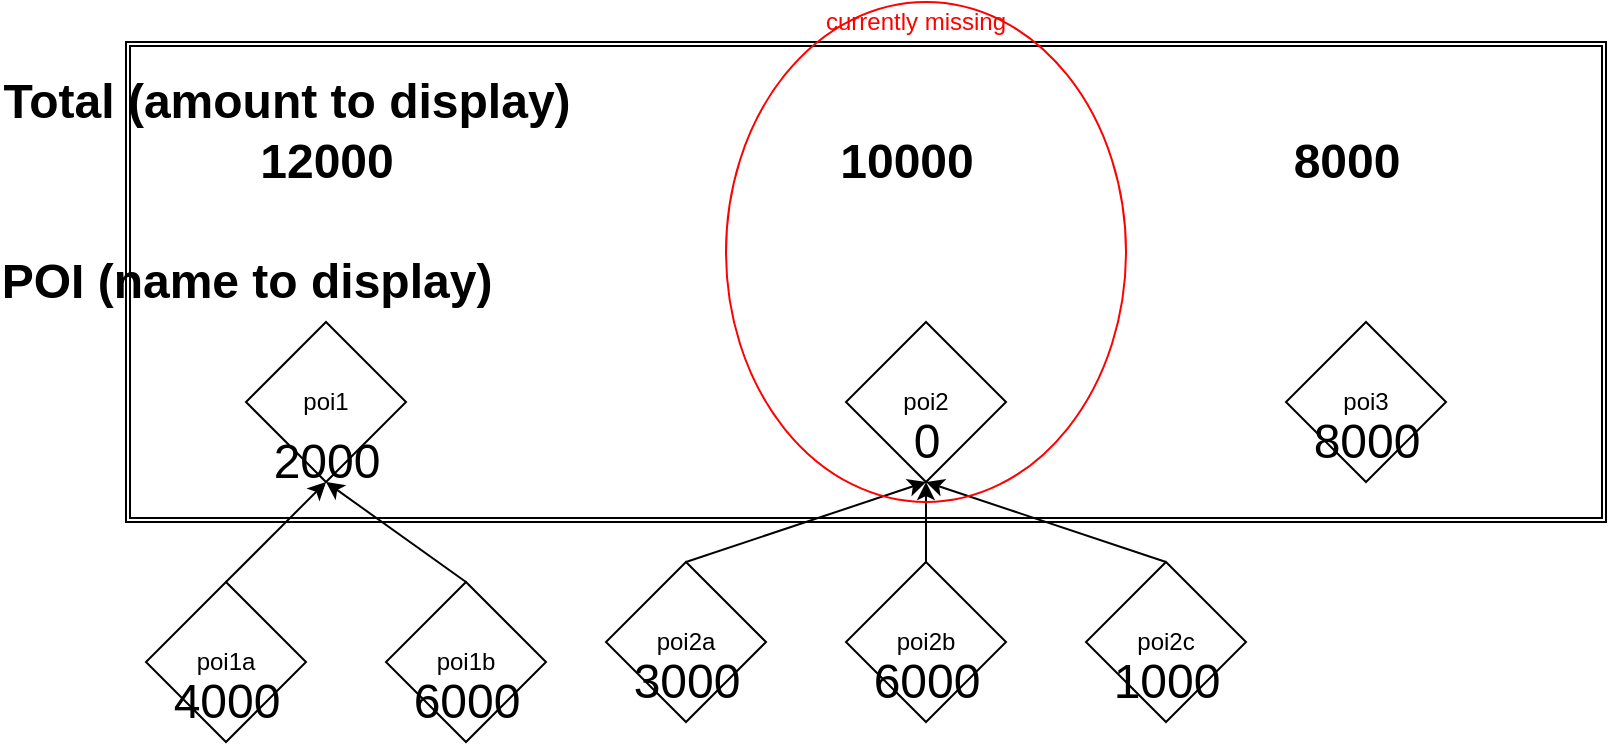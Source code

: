 <mxfile version="13.10.1" type="github">
  <diagram id="NJh6ipp72pvmYPQ2gzH8" name="Page-1">
    <mxGraphModel dx="1952" dy="574" grid="1" gridSize="10" guides="1" tooltips="1" connect="1" arrows="1" fold="1" page="1" pageScale="1" pageWidth="850" pageHeight="1100" math="0" shadow="0">
      <root>
        <mxCell id="0" />
        <mxCell id="1" parent="0" />
        <mxCell id="c-CXGmJsvcIxv0-BUD2P-27" value="" style="shape=ext;double=1;rounded=0;whiteSpace=wrap;html=1;" vertex="1" parent="1">
          <mxGeometry x="60" y="40" width="740" height="240" as="geometry" />
        </mxCell>
        <mxCell id="c-CXGmJsvcIxv0-BUD2P-3" value="poi1" style="rhombus;whiteSpace=wrap;html=1;" vertex="1" parent="1">
          <mxGeometry x="120" y="180" width="80" height="80" as="geometry" />
        </mxCell>
        <mxCell id="c-CXGmJsvcIxv0-BUD2P-4" value="poi3" style="rhombus;whiteSpace=wrap;html=1;" vertex="1" parent="1">
          <mxGeometry x="640" y="180" width="80" height="80" as="geometry" />
        </mxCell>
        <mxCell id="c-CXGmJsvcIxv0-BUD2P-5" value="poi2" style="rhombus;whiteSpace=wrap;html=1;" vertex="1" parent="1">
          <mxGeometry x="420" y="180" width="80" height="80" as="geometry" />
        </mxCell>
        <mxCell id="c-CXGmJsvcIxv0-BUD2P-6" value="poi2b" style="rhombus;whiteSpace=wrap;html=1;" vertex="1" parent="1">
          <mxGeometry x="420" y="300" width="80" height="80" as="geometry" />
        </mxCell>
        <mxCell id="c-CXGmJsvcIxv0-BUD2P-7" value="poi2a" style="rhombus;whiteSpace=wrap;html=1;" vertex="1" parent="1">
          <mxGeometry x="300" y="300" width="80" height="80" as="geometry" />
        </mxCell>
        <mxCell id="c-CXGmJsvcIxv0-BUD2P-8" value="poi1b" style="rhombus;whiteSpace=wrap;html=1;" vertex="1" parent="1">
          <mxGeometry x="190" y="310" width="80" height="80" as="geometry" />
        </mxCell>
        <mxCell id="c-CXGmJsvcIxv0-BUD2P-9" value="poi1a" style="rhombus;whiteSpace=wrap;html=1;" vertex="1" parent="1">
          <mxGeometry x="70" y="310" width="80" height="80" as="geometry" />
        </mxCell>
        <mxCell id="c-CXGmJsvcIxv0-BUD2P-10" value="poi2c" style="rhombus;whiteSpace=wrap;html=1;" vertex="1" parent="1">
          <mxGeometry x="540" y="300" width="80" height="80" as="geometry" />
        </mxCell>
        <mxCell id="c-CXGmJsvcIxv0-BUD2P-11" value="" style="endArrow=classic;html=1;entryX=0.5;entryY=1;entryDx=0;entryDy=0;exitX=0.5;exitY=0;exitDx=0;exitDy=0;" edge="1" parent="1" source="c-CXGmJsvcIxv0-BUD2P-9" target="c-CXGmJsvcIxv0-BUD2P-3">
          <mxGeometry width="50" height="50" relative="1" as="geometry">
            <mxPoint x="440" y="320" as="sourcePoint" />
            <mxPoint x="490" y="270" as="targetPoint" />
          </mxGeometry>
        </mxCell>
        <mxCell id="c-CXGmJsvcIxv0-BUD2P-12" value="" style="endArrow=classic;html=1;exitX=0.5;exitY=0;exitDx=0;exitDy=0;entryX=0.5;entryY=1;entryDx=0;entryDy=0;" edge="1" parent="1" source="c-CXGmJsvcIxv0-BUD2P-8" target="c-CXGmJsvcIxv0-BUD2P-3">
          <mxGeometry width="50" height="50" relative="1" as="geometry">
            <mxPoint x="440" y="320" as="sourcePoint" />
            <mxPoint x="490" y="270" as="targetPoint" />
          </mxGeometry>
        </mxCell>
        <mxCell id="c-CXGmJsvcIxv0-BUD2P-13" value="" style="endArrow=classic;html=1;entryX=0.5;entryY=1;entryDx=0;entryDy=0;exitX=0.5;exitY=0;exitDx=0;exitDy=0;" edge="1" parent="1" source="c-CXGmJsvcIxv0-BUD2P-7" target="c-CXGmJsvcIxv0-BUD2P-5">
          <mxGeometry width="50" height="50" relative="1" as="geometry">
            <mxPoint x="380" y="320" as="sourcePoint" />
            <mxPoint x="430" y="270" as="targetPoint" />
          </mxGeometry>
        </mxCell>
        <mxCell id="c-CXGmJsvcIxv0-BUD2P-14" value="" style="endArrow=classic;html=1;exitX=0.5;exitY=0;exitDx=0;exitDy=0;entryX=0.5;entryY=1;entryDx=0;entryDy=0;" edge="1" parent="1" source="c-CXGmJsvcIxv0-BUD2P-6" target="c-CXGmJsvcIxv0-BUD2P-5">
          <mxGeometry width="50" height="50" relative="1" as="geometry">
            <mxPoint x="380" y="320" as="sourcePoint" />
            <mxPoint x="430" y="270" as="targetPoint" />
          </mxGeometry>
        </mxCell>
        <mxCell id="c-CXGmJsvcIxv0-BUD2P-15" value="" style="endArrow=classic;html=1;exitX=0.5;exitY=0;exitDx=0;exitDy=0;entryX=0.5;entryY=1;entryDx=0;entryDy=0;" edge="1" parent="1" source="c-CXGmJsvcIxv0-BUD2P-10" target="c-CXGmJsvcIxv0-BUD2P-5">
          <mxGeometry width="50" height="50" relative="1" as="geometry">
            <mxPoint x="380" y="320" as="sourcePoint" />
            <mxPoint x="430" y="270" as="targetPoint" />
          </mxGeometry>
        </mxCell>
        <mxCell id="c-CXGmJsvcIxv0-BUD2P-16" value="10000" style="text;strokeColor=none;fillColor=none;html=1;fontSize=24;fontStyle=1;verticalAlign=middle;align=center;" vertex="1" parent="1">
          <mxGeometry x="400" y="80" width="100" height="40" as="geometry" />
        </mxCell>
        <mxCell id="c-CXGmJsvcIxv0-BUD2P-17" value="12000" style="text;strokeColor=none;fillColor=none;html=1;fontSize=24;fontStyle=1;verticalAlign=middle;align=center;" vertex="1" parent="1">
          <mxGeometry x="110" y="80" width="100" height="40" as="geometry" />
        </mxCell>
        <mxCell id="c-CXGmJsvcIxv0-BUD2P-18" value="8000" style="text;strokeColor=none;fillColor=none;html=1;fontSize=24;fontStyle=1;verticalAlign=middle;align=center;" vertex="1" parent="1">
          <mxGeometry x="620" y="80" width="100" height="40" as="geometry" />
        </mxCell>
        <mxCell id="c-CXGmJsvcIxv0-BUD2P-19" value="4000" style="text;strokeColor=none;fillColor=none;html=1;fontSize=24;fontStyle=0;verticalAlign=middle;align=center;" vertex="1" parent="1">
          <mxGeometry x="60" y="350" width="100" height="40" as="geometry" />
        </mxCell>
        <mxCell id="c-CXGmJsvcIxv0-BUD2P-20" value="6000" style="text;strokeColor=none;fillColor=none;html=1;fontSize=24;fontStyle=0;verticalAlign=middle;align=center;" vertex="1" parent="1">
          <mxGeometry x="180" y="350" width="100" height="40" as="geometry" />
        </mxCell>
        <mxCell id="c-CXGmJsvcIxv0-BUD2P-21" value="2000" style="text;strokeColor=none;fillColor=none;html=1;fontSize=24;fontStyle=0;verticalAlign=middle;align=center;" vertex="1" parent="1">
          <mxGeometry x="110" y="230" width="100" height="40" as="geometry" />
        </mxCell>
        <mxCell id="c-CXGmJsvcIxv0-BUD2P-22" value="3000" style="text;strokeColor=none;fillColor=none;html=1;fontSize=24;fontStyle=0;verticalAlign=middle;align=center;" vertex="1" parent="1">
          <mxGeometry x="290" y="340" width="100" height="40" as="geometry" />
        </mxCell>
        <mxCell id="c-CXGmJsvcIxv0-BUD2P-23" value="6000" style="text;strokeColor=none;fillColor=none;html=1;fontSize=24;fontStyle=0;verticalAlign=middle;align=center;" vertex="1" parent="1">
          <mxGeometry x="410" y="340" width="100" height="40" as="geometry" />
        </mxCell>
        <mxCell id="c-CXGmJsvcIxv0-BUD2P-24" value="1000" style="text;strokeColor=none;fillColor=none;html=1;fontSize=24;fontStyle=0;verticalAlign=middle;align=center;" vertex="1" parent="1">
          <mxGeometry x="530" y="340" width="100" height="40" as="geometry" />
        </mxCell>
        <mxCell id="c-CXGmJsvcIxv0-BUD2P-25" value="0" style="text;strokeColor=none;fillColor=none;html=1;fontSize=24;fontStyle=0;verticalAlign=middle;align=center;" vertex="1" parent="1">
          <mxGeometry x="410" y="220" width="100" height="40" as="geometry" />
        </mxCell>
        <mxCell id="c-CXGmJsvcIxv0-BUD2P-26" value="8000" style="text;strokeColor=none;fillColor=none;html=1;fontSize=24;fontStyle=0;verticalAlign=middle;align=center;" vertex="1" parent="1">
          <mxGeometry x="630" y="220" width="100" height="40" as="geometry" />
        </mxCell>
        <mxCell id="c-CXGmJsvcIxv0-BUD2P-29" value="POI (name to display)" style="text;strokeColor=none;fillColor=none;html=1;fontSize=24;fontStyle=1;verticalAlign=middle;align=center;" vertex="1" parent="1">
          <mxGeometry x="70" y="140" width="100" height="40" as="geometry" />
        </mxCell>
        <mxCell id="c-CXGmJsvcIxv0-BUD2P-31" value="Total (amount to display)" style="text;strokeColor=none;fillColor=none;html=1;fontSize=24;fontStyle=1;verticalAlign=middle;align=center;" vertex="1" parent="1">
          <mxGeometry x="90" y="50" width="100" height="40" as="geometry" />
        </mxCell>
        <mxCell id="c-CXGmJsvcIxv0-BUD2P-33" value="" style="ellipse;whiteSpace=wrap;html=1;fillColor=none;strokeColor=#FF0000;" vertex="1" parent="1">
          <mxGeometry x="360" y="20" width="200" height="250" as="geometry" />
        </mxCell>
        <mxCell id="c-CXGmJsvcIxv0-BUD2P-34" value="currently missing" style="text;html=1;align=center;verticalAlign=middle;whiteSpace=wrap;rounded=0;fontColor=#FF0000;" vertex="1" parent="1">
          <mxGeometry x="400" y="20" width="110" height="20" as="geometry" />
        </mxCell>
      </root>
    </mxGraphModel>
  </diagram>
</mxfile>
